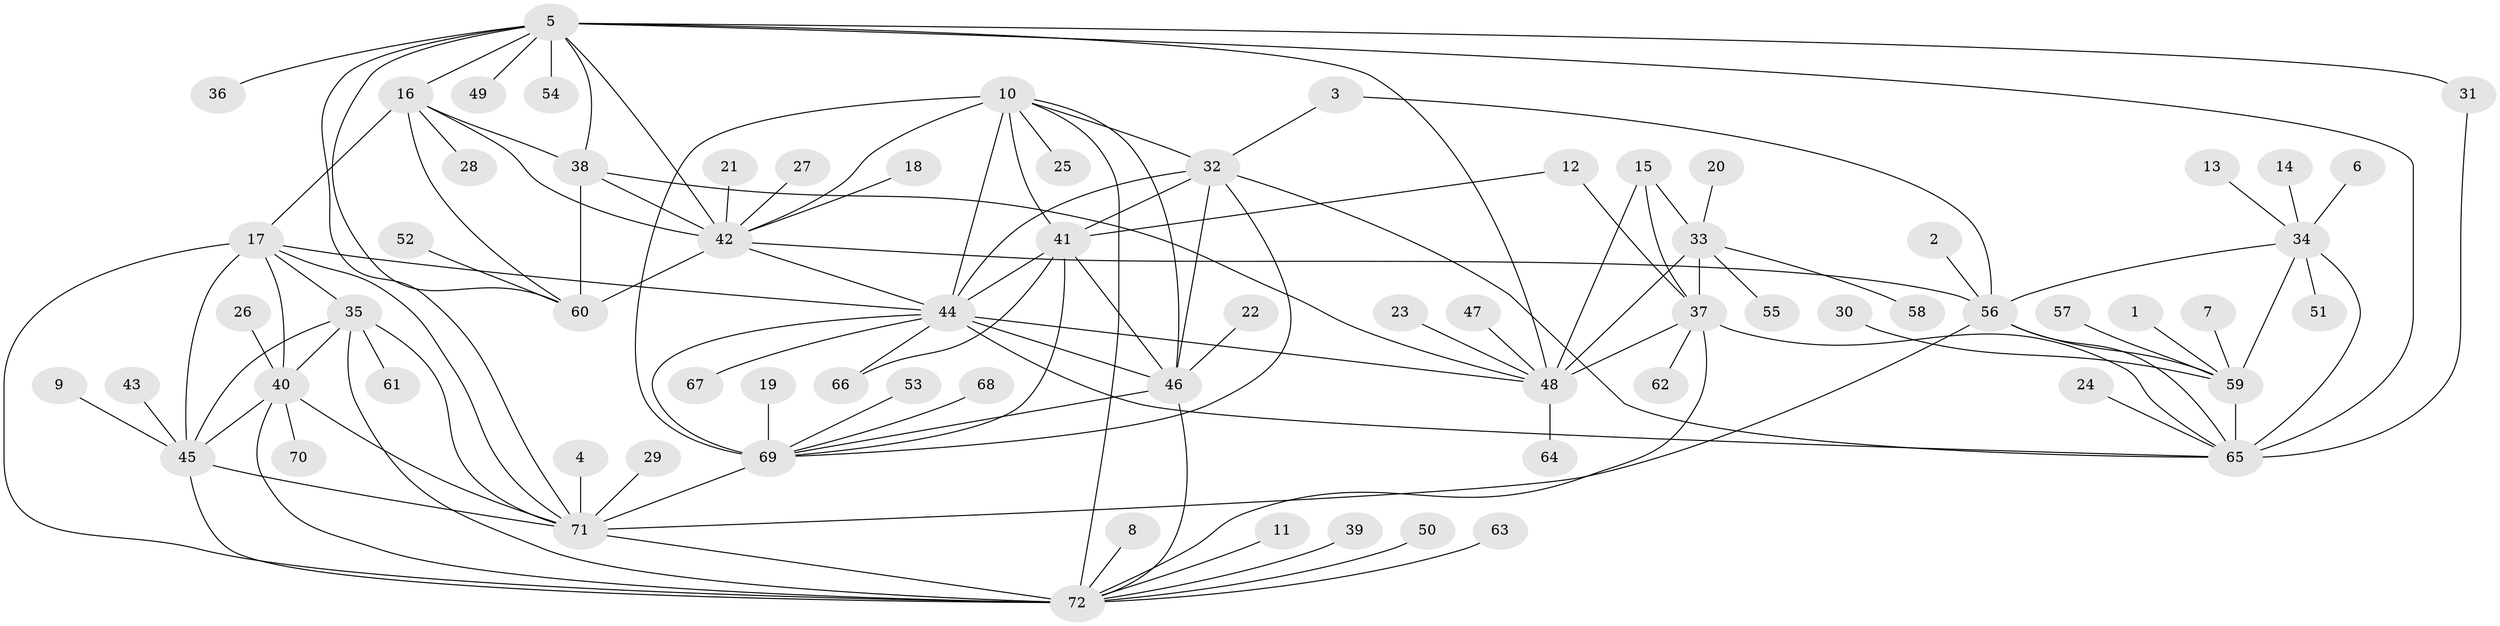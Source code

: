 // original degree distribution, {9: 0.06338028169014084, 12: 0.035211267605633804, 11: 0.028169014084507043, 7: 0.056338028169014086, 10: 0.02112676056338028, 8: 0.02112676056338028, 13: 0.014084507042253521, 6: 0.007042253521126761, 1: 0.5352112676056338, 2: 0.16901408450704225, 3: 0.035211267605633804, 4: 0.014084507042253521}
// Generated by graph-tools (version 1.1) at 2025/50/03/09/25 03:50:35]
// undirected, 72 vertices, 121 edges
graph export_dot {
graph [start="1"]
  node [color=gray90,style=filled];
  1;
  2;
  3;
  4;
  5;
  6;
  7;
  8;
  9;
  10;
  11;
  12;
  13;
  14;
  15;
  16;
  17;
  18;
  19;
  20;
  21;
  22;
  23;
  24;
  25;
  26;
  27;
  28;
  29;
  30;
  31;
  32;
  33;
  34;
  35;
  36;
  37;
  38;
  39;
  40;
  41;
  42;
  43;
  44;
  45;
  46;
  47;
  48;
  49;
  50;
  51;
  52;
  53;
  54;
  55;
  56;
  57;
  58;
  59;
  60;
  61;
  62;
  63;
  64;
  65;
  66;
  67;
  68;
  69;
  70;
  71;
  72;
  1 -- 59 [weight=1.0];
  2 -- 56 [weight=1.0];
  3 -- 32 [weight=1.0];
  3 -- 56 [weight=1.0];
  4 -- 71 [weight=1.0];
  5 -- 16 [weight=3.0];
  5 -- 31 [weight=1.0];
  5 -- 36 [weight=1.0];
  5 -- 38 [weight=3.0];
  5 -- 42 [weight=3.0];
  5 -- 48 [weight=1.0];
  5 -- 49 [weight=1.0];
  5 -- 54 [weight=1.0];
  5 -- 60 [weight=3.0];
  5 -- 65 [weight=1.0];
  5 -- 71 [weight=1.0];
  6 -- 34 [weight=1.0];
  7 -- 59 [weight=1.0];
  8 -- 72 [weight=1.0];
  9 -- 45 [weight=1.0];
  10 -- 25 [weight=1.0];
  10 -- 32 [weight=2.0];
  10 -- 41 [weight=2.0];
  10 -- 42 [weight=1.0];
  10 -- 44 [weight=2.0];
  10 -- 46 [weight=2.0];
  10 -- 69 [weight=2.0];
  10 -- 72 [weight=1.0];
  11 -- 72 [weight=1.0];
  12 -- 37 [weight=1.0];
  12 -- 41 [weight=1.0];
  13 -- 34 [weight=1.0];
  14 -- 34 [weight=1.0];
  15 -- 33 [weight=2.0];
  15 -- 37 [weight=2.0];
  15 -- 48 [weight=2.0];
  16 -- 17 [weight=1.0];
  16 -- 28 [weight=1.0];
  16 -- 38 [weight=1.0];
  16 -- 42 [weight=1.0];
  16 -- 60 [weight=1.0];
  17 -- 35 [weight=2.0];
  17 -- 40 [weight=2.0];
  17 -- 44 [weight=1.0];
  17 -- 45 [weight=2.0];
  17 -- 71 [weight=2.0];
  17 -- 72 [weight=2.0];
  18 -- 42 [weight=1.0];
  19 -- 69 [weight=1.0];
  20 -- 33 [weight=1.0];
  21 -- 42 [weight=1.0];
  22 -- 46 [weight=1.0];
  23 -- 48 [weight=1.0];
  24 -- 65 [weight=1.0];
  26 -- 40 [weight=1.0];
  27 -- 42 [weight=1.0];
  29 -- 71 [weight=1.0];
  30 -- 59 [weight=1.0];
  31 -- 65 [weight=1.0];
  32 -- 41 [weight=1.0];
  32 -- 44 [weight=1.0];
  32 -- 46 [weight=1.0];
  32 -- 65 [weight=2.0];
  32 -- 69 [weight=1.0];
  33 -- 37 [weight=4.0];
  33 -- 48 [weight=4.0];
  33 -- 55 [weight=1.0];
  33 -- 58 [weight=1.0];
  34 -- 51 [weight=1.0];
  34 -- 56 [weight=3.0];
  34 -- 59 [weight=3.0];
  34 -- 65 [weight=6.0];
  35 -- 40 [weight=1.0];
  35 -- 45 [weight=1.0];
  35 -- 61 [weight=1.0];
  35 -- 71 [weight=1.0];
  35 -- 72 [weight=1.0];
  37 -- 48 [weight=4.0];
  37 -- 62 [weight=1.0];
  37 -- 65 [weight=1.0];
  37 -- 72 [weight=1.0];
  38 -- 42 [weight=1.0];
  38 -- 48 [weight=1.0];
  38 -- 60 [weight=1.0];
  39 -- 72 [weight=1.0];
  40 -- 45 [weight=1.0];
  40 -- 70 [weight=1.0];
  40 -- 71 [weight=1.0];
  40 -- 72 [weight=1.0];
  41 -- 44 [weight=1.0];
  41 -- 46 [weight=1.0];
  41 -- 66 [weight=1.0];
  41 -- 69 [weight=1.0];
  42 -- 44 [weight=1.0];
  42 -- 56 [weight=1.0];
  42 -- 60 [weight=1.0];
  43 -- 45 [weight=1.0];
  44 -- 46 [weight=1.0];
  44 -- 48 [weight=1.0];
  44 -- 65 [weight=1.0];
  44 -- 66 [weight=1.0];
  44 -- 67 [weight=1.0];
  44 -- 69 [weight=1.0];
  45 -- 71 [weight=1.0];
  45 -- 72 [weight=1.0];
  46 -- 69 [weight=1.0];
  46 -- 72 [weight=1.0];
  47 -- 48 [weight=1.0];
  48 -- 64 [weight=1.0];
  50 -- 72 [weight=1.0];
  52 -- 60 [weight=1.0];
  53 -- 69 [weight=1.0];
  56 -- 59 [weight=1.0];
  56 -- 65 [weight=2.0];
  56 -- 71 [weight=1.0];
  57 -- 59 [weight=1.0];
  59 -- 65 [weight=2.0];
  63 -- 72 [weight=1.0];
  68 -- 69 [weight=1.0];
  69 -- 71 [weight=2.0];
  71 -- 72 [weight=2.0];
}
